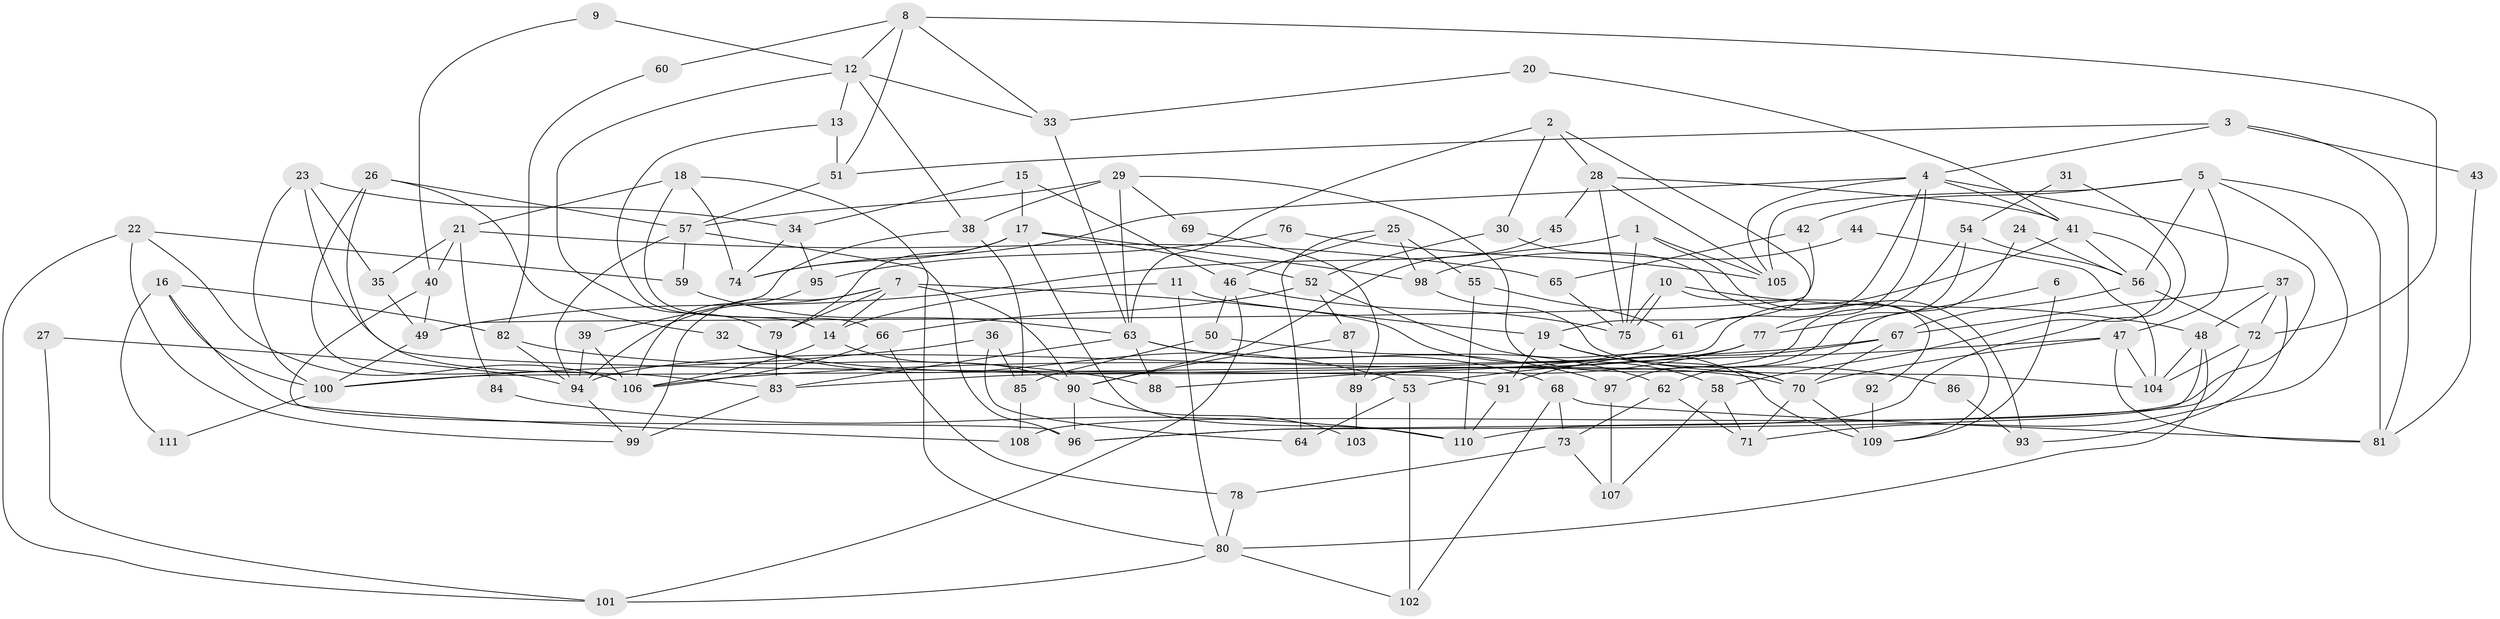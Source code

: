 // Generated by graph-tools (version 1.1) at 2025/02/03/09/25 03:02:07]
// undirected, 111 vertices, 222 edges
graph export_dot {
graph [start="1"]
  node [color=gray90,style=filled];
  1;
  2;
  3;
  4;
  5;
  6;
  7;
  8;
  9;
  10;
  11;
  12;
  13;
  14;
  15;
  16;
  17;
  18;
  19;
  20;
  21;
  22;
  23;
  24;
  25;
  26;
  27;
  28;
  29;
  30;
  31;
  32;
  33;
  34;
  35;
  36;
  37;
  38;
  39;
  40;
  41;
  42;
  43;
  44;
  45;
  46;
  47;
  48;
  49;
  50;
  51;
  52;
  53;
  54;
  55;
  56;
  57;
  58;
  59;
  60;
  61;
  62;
  63;
  64;
  65;
  66;
  67;
  68;
  69;
  70;
  71;
  72;
  73;
  74;
  75;
  76;
  77;
  78;
  79;
  80;
  81;
  82;
  83;
  84;
  85;
  86;
  87;
  88;
  89;
  90;
  91;
  92;
  93;
  94;
  95;
  96;
  97;
  98;
  99;
  100;
  101;
  102;
  103;
  104;
  105;
  106;
  107;
  108;
  109;
  110;
  111;
  1 -- 105;
  1 -- 75;
  1 -- 49;
  1 -- 93;
  2 -- 28;
  2 -- 30;
  2 -- 19;
  2 -- 63;
  3 -- 4;
  3 -- 51;
  3 -- 43;
  3 -- 81;
  4 -- 77;
  4 -- 41;
  4 -- 61;
  4 -- 74;
  4 -- 105;
  4 -- 108;
  5 -- 56;
  5 -- 81;
  5 -- 42;
  5 -- 47;
  5 -- 71;
  5 -- 105;
  6 -- 109;
  6 -- 77;
  7 -- 58;
  7 -- 94;
  7 -- 14;
  7 -- 79;
  7 -- 90;
  7 -- 99;
  8 -- 33;
  8 -- 72;
  8 -- 12;
  8 -- 51;
  8 -- 60;
  9 -- 12;
  9 -- 40;
  10 -- 48;
  10 -- 75;
  10 -- 75;
  10 -- 92;
  11 -- 14;
  11 -- 80;
  11 -- 19;
  12 -- 13;
  12 -- 33;
  12 -- 38;
  12 -- 79;
  13 -- 51;
  13 -- 14;
  14 -- 90;
  14 -- 106;
  15 -- 17;
  15 -- 46;
  15 -- 34;
  16 -- 108;
  16 -- 100;
  16 -- 82;
  16 -- 111;
  17 -- 79;
  17 -- 110;
  17 -- 52;
  17 -- 74;
  17 -- 98;
  18 -- 80;
  18 -- 74;
  18 -- 21;
  18 -- 66;
  19 -- 70;
  19 -- 86;
  19 -- 91;
  20 -- 33;
  20 -- 41;
  21 -- 35;
  21 -- 40;
  21 -- 65;
  21 -- 84;
  22 -- 59;
  22 -- 99;
  22 -- 101;
  22 -- 106;
  23 -- 91;
  23 -- 34;
  23 -- 35;
  23 -- 100;
  24 -- 56;
  24 -- 62;
  25 -- 98;
  25 -- 64;
  25 -- 46;
  25 -- 55;
  26 -- 83;
  26 -- 106;
  26 -- 32;
  26 -- 57;
  27 -- 101;
  27 -- 94;
  28 -- 105;
  28 -- 75;
  28 -- 41;
  28 -- 45;
  29 -- 70;
  29 -- 57;
  29 -- 38;
  29 -- 63;
  29 -- 69;
  30 -- 52;
  30 -- 109;
  31 -- 54;
  31 -- 110;
  32 -- 53;
  32 -- 70;
  33 -- 63;
  34 -- 74;
  34 -- 95;
  35 -- 49;
  36 -- 100;
  36 -- 85;
  36 -- 64;
  37 -- 67;
  37 -- 72;
  37 -- 48;
  37 -- 93;
  38 -- 39;
  38 -- 85;
  39 -- 106;
  39 -- 94;
  40 -- 96;
  40 -- 49;
  41 -- 100;
  41 -- 56;
  41 -- 58;
  42 -- 49;
  42 -- 65;
  43 -- 81;
  44 -- 98;
  44 -- 104;
  45 -- 90;
  46 -- 75;
  46 -- 50;
  46 -- 101;
  47 -- 70;
  47 -- 53;
  47 -- 81;
  47 -- 104;
  48 -- 96;
  48 -- 80;
  48 -- 104;
  49 -- 100;
  50 -- 62;
  50 -- 85;
  51 -- 57;
  52 -- 66;
  52 -- 87;
  52 -- 109;
  53 -- 102;
  53 -- 64;
  54 -- 97;
  54 -- 56;
  54 -- 89;
  55 -- 61;
  55 -- 110;
  56 -- 67;
  56 -- 72;
  57 -- 94;
  57 -- 59;
  57 -- 96;
  58 -- 71;
  58 -- 107;
  59 -- 63;
  60 -- 82;
  61 -- 83;
  62 -- 73;
  62 -- 71;
  63 -- 68;
  63 -- 83;
  63 -- 88;
  63 -- 97;
  65 -- 75;
  66 -- 106;
  66 -- 78;
  67 -- 106;
  67 -- 70;
  67 -- 91;
  68 -- 81;
  68 -- 73;
  68 -- 102;
  69 -- 89;
  70 -- 71;
  70 -- 109;
  72 -- 104;
  72 -- 96;
  73 -- 78;
  73 -- 107;
  76 -- 95;
  76 -- 105;
  77 -- 88;
  77 -- 94;
  78 -- 80;
  79 -- 83;
  80 -- 101;
  80 -- 102;
  82 -- 94;
  82 -- 88;
  83 -- 99;
  84 -- 110;
  85 -- 108;
  86 -- 93;
  87 -- 90;
  87 -- 89;
  89 -- 103;
  90 -- 96;
  90 -- 103;
  91 -- 110;
  92 -- 109;
  94 -- 99;
  95 -- 106;
  97 -- 107;
  98 -- 104;
  100 -- 111;
}
